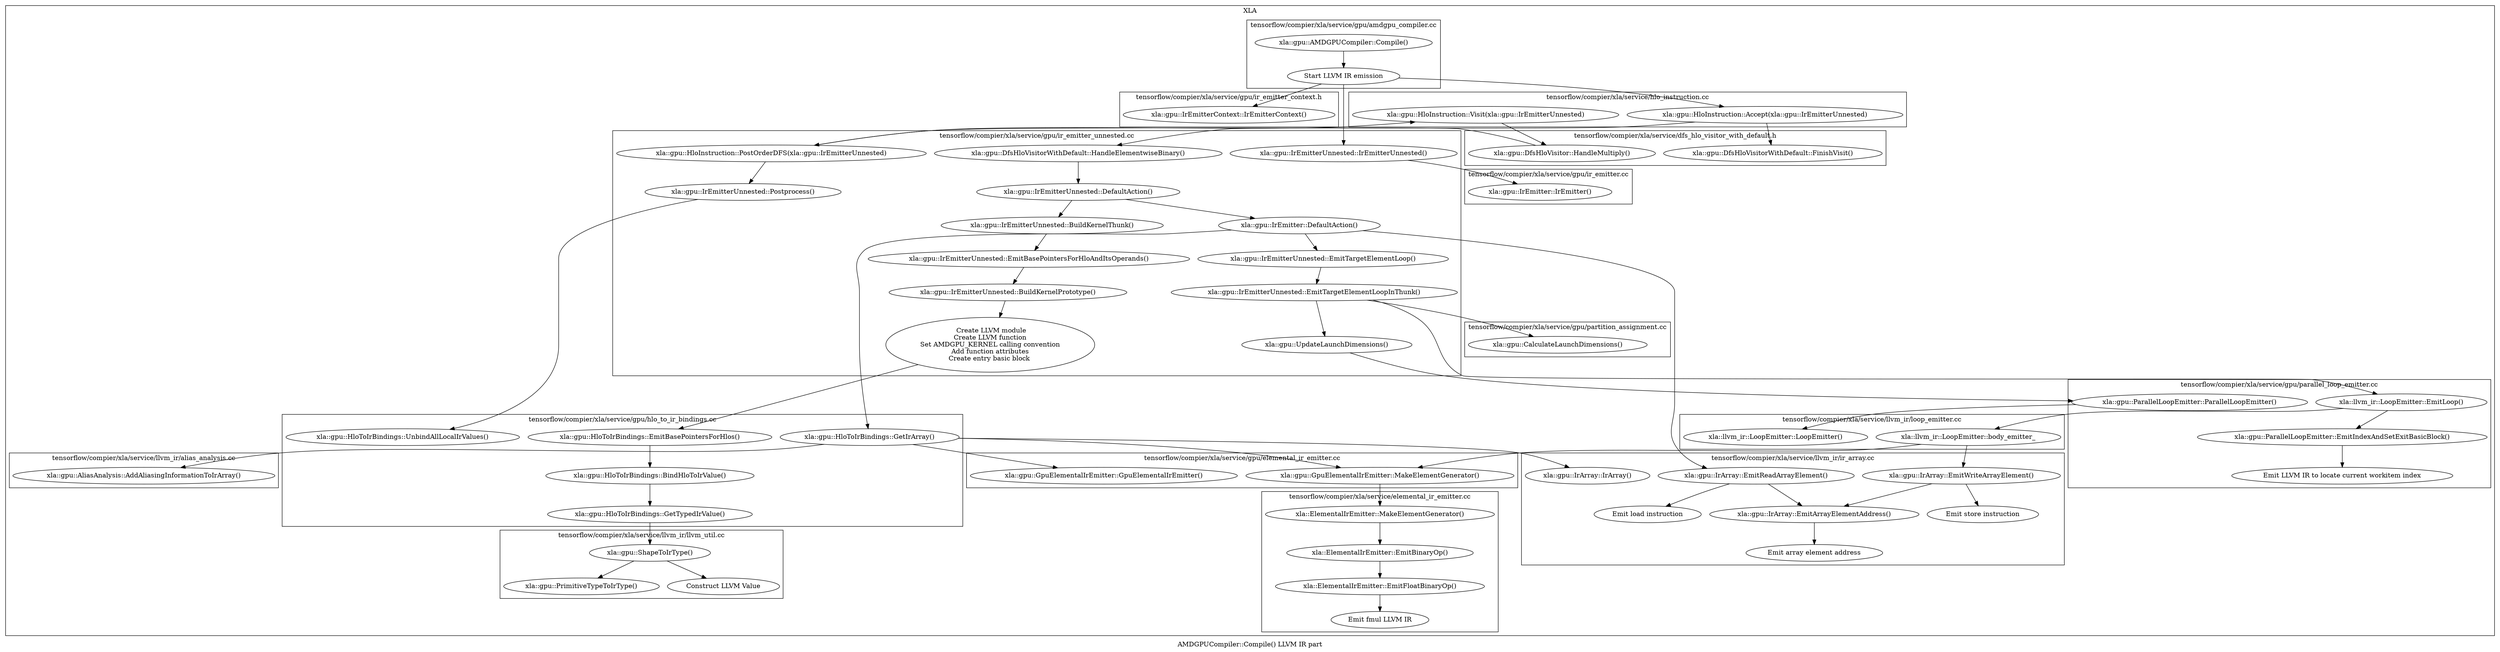 digraph 07 {
  label = "AMDGPUCompiler::Compile() LLVM IR part";

  subgraph cluster_xla {
    label = "XLA";

    subgraph cluster_amdgpu_compuiler_cc {
      label = "tensorflow/compier/xla/service/gpu/amdgpu_compiler.cc";
      URL="https://github.com/ROCmSoftwarePlatform/tensorflow/blob/rocm-v1/tensorflow/compiler/xla/service/gpu/amdgpu_compiler.cc";

      00 [label="xla::gpu::AMDGPUCompiler::Compile()" URL="https://github.com/ROCmSoftwarePlatform/tensorflow/blob/rocm-v1/tensorflow/compiler/xla/service/gpu/amdgpu_compiler.cc#L194"];
      01 [label="Start LLVM IR emission" URL="https://github.com/ROCmSoftwarePlatform/tensorflow/blob/rocm-v1/tensorflow/compiler/xla/service/gpu/amdgpu_compiler.cc#L243"];

      00 -> 01;
    }

    subgraph cluster_ir_emitter_context_h {
      label = "tensorflow/compier/xla/service/gpu/ir_emitter_context.h";
      URL="https://github.com/ROCmSoftwarePlatform/tensorflow/blob/rocm-v1/tensorflow/compiler/xla/service/gpu/ir_emitter_context.h";

      02 [label="xla::gpu::IrEmitterContext::IrEmitterContext()" URL="https://github.com/ROCmSoftwarePlatform/tensorflow/blob/rocm-v1/tensorflow/compiler/xla/service/gpu/ir_emitter_context.h#L33"];

      01 -> 02;
    }

    subgraph cluster_ir_emitter_unnested_cc {
      label = "tensorflow/compier/xla/service/gpu/ir_emitter_unnested.cc";
      URL="https://github.com/ROCmSoftwarePlatform/tensorflow/blob/rocm-v1/tensorflow/compiler/xla/service/gpu/ir_emitter_unnested.cc";

      03 [label="xla::gpu::IrEmitterUnnested::IrEmitterUnnested()" URL="https://github.com/ROCmSoftwarePlatform/tensorflow/blob/rocm-v1/tensorflow/compiler/xla/service/gpu/ir_emitter_unnested.cc#L132"];
      10 [label="xla::gpu::IrEmitterUnnested::DefaultAction()" URL="https://github.com/ROCmSoftwarePlatform/tensorflow/blob/rocm-v1/tensorflow/compiler/xla/service/gpu/ir_emitter_unnested.cc#L219"];
      11 [label="xla::gpu::IrEmitterUnnested::BuildKernelThunk()" URL="https://github.com/ROCmSoftwarePlatform/tensorflow/blob/rocm-v1/tensorflow/compiler/xla/service/gpu/ir_emitter_unnested.cc#L1623"];
      12 [label="xla::gpu::IrEmitterUnnested::EmitBasePointersForHloAndItsOperands()" URL="https://github.com/ROCmSoftwarePlatform/tensorflow/blob/rocm-v1/tensorflow/compiler/xla/service/gpu/ir_emitter_unnested.cc#L1583"];
      13 [label="xla::gpu::IrEmitterUnnested::BuildKernelPrototype()" URL="https://github.com/ROCmSoftwarePlatform/tensorflow/blob/rocm-v1/tensorflow/compiler/xla/service/gpu/ir_emitter_unnested.cc#L162"];
      14 [label=< Create LLVM module<br/>Create LLVM function<br/>Set AMDGPU_KERNEL calling convention<br/>Add function attributes<br/>Create entry basic block >];
      21 [label="xla::gpu::IrEmitterUnnested::Postprocess()" URL="https://github.com/ROCmSoftwarePlatform/tensorflow/blob/rocm-v1/tensorflow/compiler/xla/service/gpu/ir_emitter_unnested.cc#L143"];
      38 [label="xla::gpu::IrEmitterUnnested::EmitTargetElementLoop()" URL="https://github.com/ROCmSoftwarePlatform/tensorflow/blob/rocm-v1/tensorflow/compiler/xla/service/gpu/ir_emitter_unnested.cc#L1918"];
      39 [label="xla::gpu::IrEmitterUnnested::EmitTargetElementLoopInThunk()" URL="https://github.com/ROCmSoftwarePlatform/tensorflow/blob/rocm-v1/tensorflow/compiler/xla/service/gpu/ir_emitter_unnested.cc#L1881"];
      41 [label="xla::gpu::UpdateLaunchDimensions()" URL="https://github.com/ROCmSoftwarePlatform/tensorflow/blob/rocm-v1/tensorflow/compiler/xla/service/gpu/ir_emitter_unnested.cc#L107"];

      01 -> 03;
      09 -> 10;
      10 -> 11;
      11 -> 12;
      12 -> 13;
      13 -> 14;
      05 -> 21;
      24 -> 38;
      38 -> 39;
      39 -> 41;
    }

    subgraph cluster_parallel_loop_emitter_cc {
      label = "tensorflow/compier/xla/service/gpu/parallel_loop_emitter.cc";
      URL="https://github.com/ROCmSoftwarePlatform/tensorflow/blob/rocm-v1/tensorflow/compiler/xla/service/gpu/parallel_loop_emitter.cc";

      42 [label="xla::gpu::ParallelLoopEmitter::ParallelLoopEmitter()" URL="https://github.com/ROCmSoftwarePlatform/tensorflow/blob/rocm-v1/tensorflow/compiler/xla/service/gpu/parallel_loop_emitter.cc#L46"];
      45 [label="xla::gpu::ParallelLoopEmitter::EmitIndexAndSetExitBasicBlock()" URL="https://github.com/ROCmSoftwarePlatform/tensorflow/blob/rocm-v1/tensorflow/compiler/xla/service/gpu/parallel_loop_emitter.cc#L53"];
      46 [label=< Emit LLVM IR to locate current workitem index >];

      41 -> 42;
      44 -> 45;
      45 -> 46;
    }

    subgraph cluster_loop_emitter_cc {
      label = "tensorflow/compier/xla/service/llvm_ir/loop_emitter.cc";
      URL="https://github.com/ROCmSoftwarePlatform/tensorflow/blob/rocm-v1/tensorflow/compiler/xla/service/llvm_ir/loop_emitter.cc";

      43 [label="xla::llvm_ir::LoopEmitter::LoopEmitter()" URL="https://github.com/ROCmSoftwarePlatform/tensorflow/blob/rocm-v1/tensorflow/compiler/xla/service/llvm_ir/loop_emitter.cc#L40"];
      44 [label="xla::llvm_ir::LoopEmitter::EmitLoop()" URL="https://github.com/ROCmSoftwarePlatform/tensorflow/blob/rocm-v1/tensorflow/compiler/xla/service/llvm_ir/loop_emitter.cc#L124"];
      47 [label="xla::llvm_ir::LoopEmitter::body_emitter_" URL="https://github.com/ROCmSoftwarePlatform/tensorflow/blob/rocm-v1/tensorflow/compiler/xla/service/llvm_ir/loop_emitter.cc#L43"];

      42 -> 43;
      39 -> 44;
      44 -> 47;
    }


    subgraph cluster_partition_assignment_cc {
      label = "tensorflow/compier/xla/service/gpu/partition_assignment.cc";
      URL="https://github.com/ROCmSoftwarePlatform/tensorflow/blob/rocm-v1/tensorflow/compiler/xla/service/gpu/partition_assignment.cc";

      40 [label="xla::gpu::CalculateLaunchDimensions()" URL="https://github.com/ROCmSoftwarePlatform/tensorflow/blob/rocm-v1/tensorflow/compiler/xla/service/gpu/partition_assignment.cc#L46"];

      39 -> 40;
    }
       
    subgraph cluster_ir_emitter_cc {
      label = "tensorflow/compier/xla/service/gpu/ir_emitter.cc";
      URL="https://github.com/ROCmSoftwarePlatform/tensorflow/blob/rocm-v1/tensorflow/compiler/xla/service/gpu/ir_emitter.cc";

      23 [label="xla::gpu::IrEmitter::IrEmitter()" URL="https://github.com/ROCmSoftwarePlatform/tensorflow/blob/rocm-v1/tensorflow/compiler/xla/service/gpu/ir_emitter.cc#L67"];
      24 [label="xla::gpu::IrEmitter::DefaultAction()" URL="https://github.com/ROCmSoftwarePlatform/tensorflow/blob/rocm-v1/tensorflow/compiler/xla/service/gpu/ir_emitter.cc#L80"];

      03 -> 23;
      10 -> 24;
    }

    subgraph cluster_hlo_instruction_cc {
      label = "tensorflow/compier/xla/service/hlo_instruction.cc";
      URL="https://github.com/ROCmSoftwarePlatform/tensorflow/blob/rocm-v1/tensorflow/compiler/xla/service/hlo_instruction.cc";

      04 [label="xla::gpu::HloInstruction::Accept(xla::gpu::IrEmitterUnnested)" URL="https://github.com/ROCmSoftwarePlatform/tensorflow/blob/rocm-v1/tensorflow/compiler/xla/service/hlo_instruction.cc#L2035"];
      05 [label="xla::gpu::HloInstruction::PostOrderDFS(xla::gpu::IrEmitterUnnested)" URL="https://github.com/ROCmSoftwarePlatform/tensorflow/blob/rocm-v1/tensorflow/compiler/xla/service/hlo_instruction.cc#L1976"];
      07 [label="xla::gpu::HloInstruction::Visit(xla::gpu::IrEmitterUnnested)" URL="https://github.com/ROCmSoftwarePlatform/tensorflow/blob/rocm-v1/tensorflow/compiler/xla/service/hlo_instruction.cc#L1812"];

      01 -> 04;
      04 -> 05;
      05 -> 07;
    }

    subgraph cluster_dfs_hlo_visitor_with_default_h {
      label = "tensorflow/compier/xla/service/dfs_hlo_visitor_with_default.h";
      URL="https://github.com/ROCmSoftwarePlatform/tensorflow/blob/rocm-v1/tensorflow/compiler/xla/service/dfs_hlo_visitor_with_default.h";
      06 [label="xla::gpu::DfsHloVisitorWithDefault::FinishVisit()" URL="https://github.com/ROCmSoftwarePlatform/tensorflow/blob/rocm-v1/tensorflow/compiler/xla/service/dfs_hlo_visitor_with_default.h#L208"];
      09 [label="xla::gpu::DfsHloVisitorWithDefault::HandleElementwiseBinary()" URL="https://github.com/ROCmSoftwarePlatform/tensorflow/blob/rocm-v1/tensorflow/compiler/xla/service/dfs_hlo_visitor_with_default.h#L48"];

      04 -> 06;
      08 -> 09;
    }

    subgraph cluster_dfs_hlo_visitor_h {
      label = "tensorflow/compier/xla/service/dfs_hlo_visitor.h";
      URL="https://github.com/ROCmSoftwarePlatform/tensorflow/blob/rocm-v1/tensorflow/compiler/xla/service/dfs_hlo_visitor.h";
      08 [label="xla::gpu::DfsHloVisitor::HandleMultiply()" URL="https://github.com/ROCmSoftwarePlatform/tensorflow/blob/rocm-v1/tensorflow/compiler/xla/service/dfs_hlo_visitor#L90"];

      07 -> 08;
    }

    subgraph cluster_hlo_to_ir_bindings_cc {
      label = "tensorflow/compier/xla/service/gpu/hlo_to_ir_bindings.cc";
      URL="https://github.com/ROCmSoftwarePlatform/tensorflow/blob/rocm-v1/tensorflow/compiler/xla/service/gpu/hlo_to_ir_bindings.cc";
      15 [label="xla::gpu::HloToIrBindings::EmitBasePointersForHlos()" URL="https://github.com/ROCmSoftwarePlatform/tensorflow/blob/rocm-v1/tensorflow/compiler/xla/service/gpu/hlo_to_ir_bindings.cc#L31"];
      16 [label="xla::gpu::HloToIrBindings::BindHloToIrValue()" URL="https://github.com/ROCmSoftwarePlatform/tensorflow/blob/rocm-v1/tensorflow/compiler/xla/service/gpu/hlo_to_ir_bindings.cc#L155"];
      17 [label="xla::gpu::HloToIrBindings::GetTypedIrValue()" URL="https://github.com/ROCmSoftwarePlatform/tensorflow/blob/rocm-v1/tensorflow/compiler/xla/service/gpu/hlo_to_ir_bindings.cc#L134"];
      22 [label="xla::gpu::HloToIrBindings::UnbindAllLocalIrValues()" URL="https://github.com/ROCmSoftwarePlatform/tensorflow/blob/rocm-v1/tensorflow/compiler/xla/service/gpu/hlo_to_ir_bindings.cc#L178"];
      25 [label="xla::gpu::HloToIrBindings::GetIrArray()" URL="https://github.com/ROCmSoftwarePlatform/tensorflow/blob/rocm-v1/tensorflow/compiler/xla/service/gpu/hlo_to_ir_bindings.cc#L170"];

      14 -> 15;
      15 -> 16;
      16 -> 17;
      21 -> 22;
      24 -> 25;
    }

    subgraph cluster_llvm_util_cc {
      label = "tensorflow/compier/xla/service/llvm_ir/llvm_util.cc";
      URL="https://github.com/ROCmSoftwarePlatform/tensorflow/blob/rocm-v1/tensorflow/compiler/xla/service/llvm_ir/llvm_util.cc";

      18 [label="xla::gpu::ShapeToIrType()" URL="https://github.com/ROCmSoftwarePlatform/tensorflow/blob/rocm-v1/tensorflow/compiler/xla/service/llvm_ir/llvm_util.cc#L125"];
      19 [label="xla::gpu::PrimitiveTypeToIrType()" URL="https://github.com/ROCmSoftwarePlatform/tensorflow/blob/rocm-v1/tensorflow/compiler/xla/service/llvm_ir/llvm_util.cc#L95"];
      20 [label=< Construct LLVM Value >];

      17 -> 18;
      18 -> 19;
      18 -> 20;
    }

    subgraph cluster_ir_array_cc {
      label = "tensorflow/compier/xla/service/llvm_ir/ir_array.cc";
      URL="https://github.com/ROCmSoftwarePlatform/tensorflow/blob/rocm-v1/tensorflow/compiler/xla/service/llvm_ir/ir_array.cc";

      26 [label="xla::gpu::IrArray::IrArray()" URL="https://github.com/ROCmSoftwarePlatform/tensorflow/blob/rocm-v1/tensorflow/compiler/xla/service/llvm_ir/ir_array.cc#L75"];
      28 [label="xla::gpu::IrArray::EmitReadArrayElement()" URL="https://github.com/ROCmSoftwarePlatform/tensorflow/blob/rocm-v1/tensorflow/compiler/xla/service/llvm_ir/ir_array.cc#L253"];
      29 [label="xla::gpu::IrArray::EmitArrayElementAddress()" URL="https://github.com/ROCmSoftwarePlatform/tensorflow/blob/rocm-v1/tensorflow/compiler/xla/service/llvm_ir/ir_array.cc#L209"];
      30 [label=< Emit array element address >];
      31 [label=< Emit load instruction >];
      48 [label="xla::gpu::IrArray::EmitWriteArrayElement()" URL="https://github.com/ROCmSoftwarePlatform/tensorflow/blob/rocm-v1/tensorflow/compiler/xla/service/llvm_ir/ir_array.cc#L267"];
      49 [label=< Emit store instruction >];

      25 -> 26;
      24 -> 28;
      28 -> 29;
      29 -> 30;
      28 -> 31;
      47 -> 48;
      48 -> 29;
      48 -> 49;
    }

    subgraph cluster_alias_analysis_cc {
      label = "tensorflow/compier/xla/service/llvm_ir/alias_analysis.cc";
      URL="https://github.com/ROCmSoftwarePlatform/tensorflow/blob/rocm-v1/tensorflow/compiler/xla/service/llvm_ir/alias_analysis.cc";

      27 [label="xla::gpu::AliasAnalysis::AddAliasingInformationToIrArray()" URL="https://github.com/ROCmSoftwarePlatform/tensorflow/blob/rocm-v1/tensorflow/compiler/xla/service/llvm_ir/alias_analysis.cc#L34"];
      25 -> 27;
    }
 
    subgraph cluster_gpu_elemental_ir_emitter_cc {
      label = "tensorflow/compier/xla/service/gpu/elemental_ir_emitter.cc";
      URL="https://github.com/ROCmSoftwarePlatform/tensorflow/blob/rocm-v1/tensorflow/compiler/xla/service/gpu/elemental_ir_emitter.cc";

      32 [label="xla::gpu::GpuElementalIrEmitter::GpuElementalIrEmitter()" URL="https://github.com/ROCmSoftwarePlatform/tensorflow/blob/rocm-v1/tensorflow/compiler/xla/service/gpu/elemental_ir_emitter.cc#L62"];
      33 [label="xla::gpu::GpuElementalIrEmitter::MakeElementGenerator()" URL="https://github.com/ROCmSoftwarePlatform/tensorflow/blob/rocm-v1/tensorflow/compiler/xla/service/gpu/elemental_ir_emitter.cc#L243"];

      25 -> 32;
      25 -> 33;
      47 -> 33;
    }

    subgraph cluster_elemental_ir_emitter_cc {
      label = "tensorflow/compier/xla/service/elemental_ir_emitter.cc";
      URL="https://github.com/ROCmSoftwarePlatform/tensorflow/blob/rocm-v1/tensorflow/compiler/xla/service/elemental_ir_emitter.cc";

      34 [label="xla::ElementalIrEmitter::MakeElementGenerator()" URL="https://github.com/ROCmSoftwarePlatform/tensorflow/blob/rocm-v1/tensorflow/compiler/xla/service/elemental_ir_emitter.cc#L775"];
      35 [label="xla::ElementalIrEmitter::EmitBinaryOp()" URL="https://github.com/ROCmSoftwarePlatform/tensorflow/blob/rocm-v1/tensorflow/compiler/xla/service/elemental_ir_emitter.cc#L224"];
      36 [label="xla::ElementalIrEmitter::EmitFloatBinaryOp()" URL="https://github.com/ROCmSoftwarePlatform/tensorflow/blob/rocm-v1/tensorflow/compiler/xla/service/elemental_ir_emitter.cc#L234"];
      37 [label=< Emit fmul LLVM IR >];

      33 -> 34;
      34 -> 35;
      35 -> 36;
      36 -> 37;
    }

  }
}
